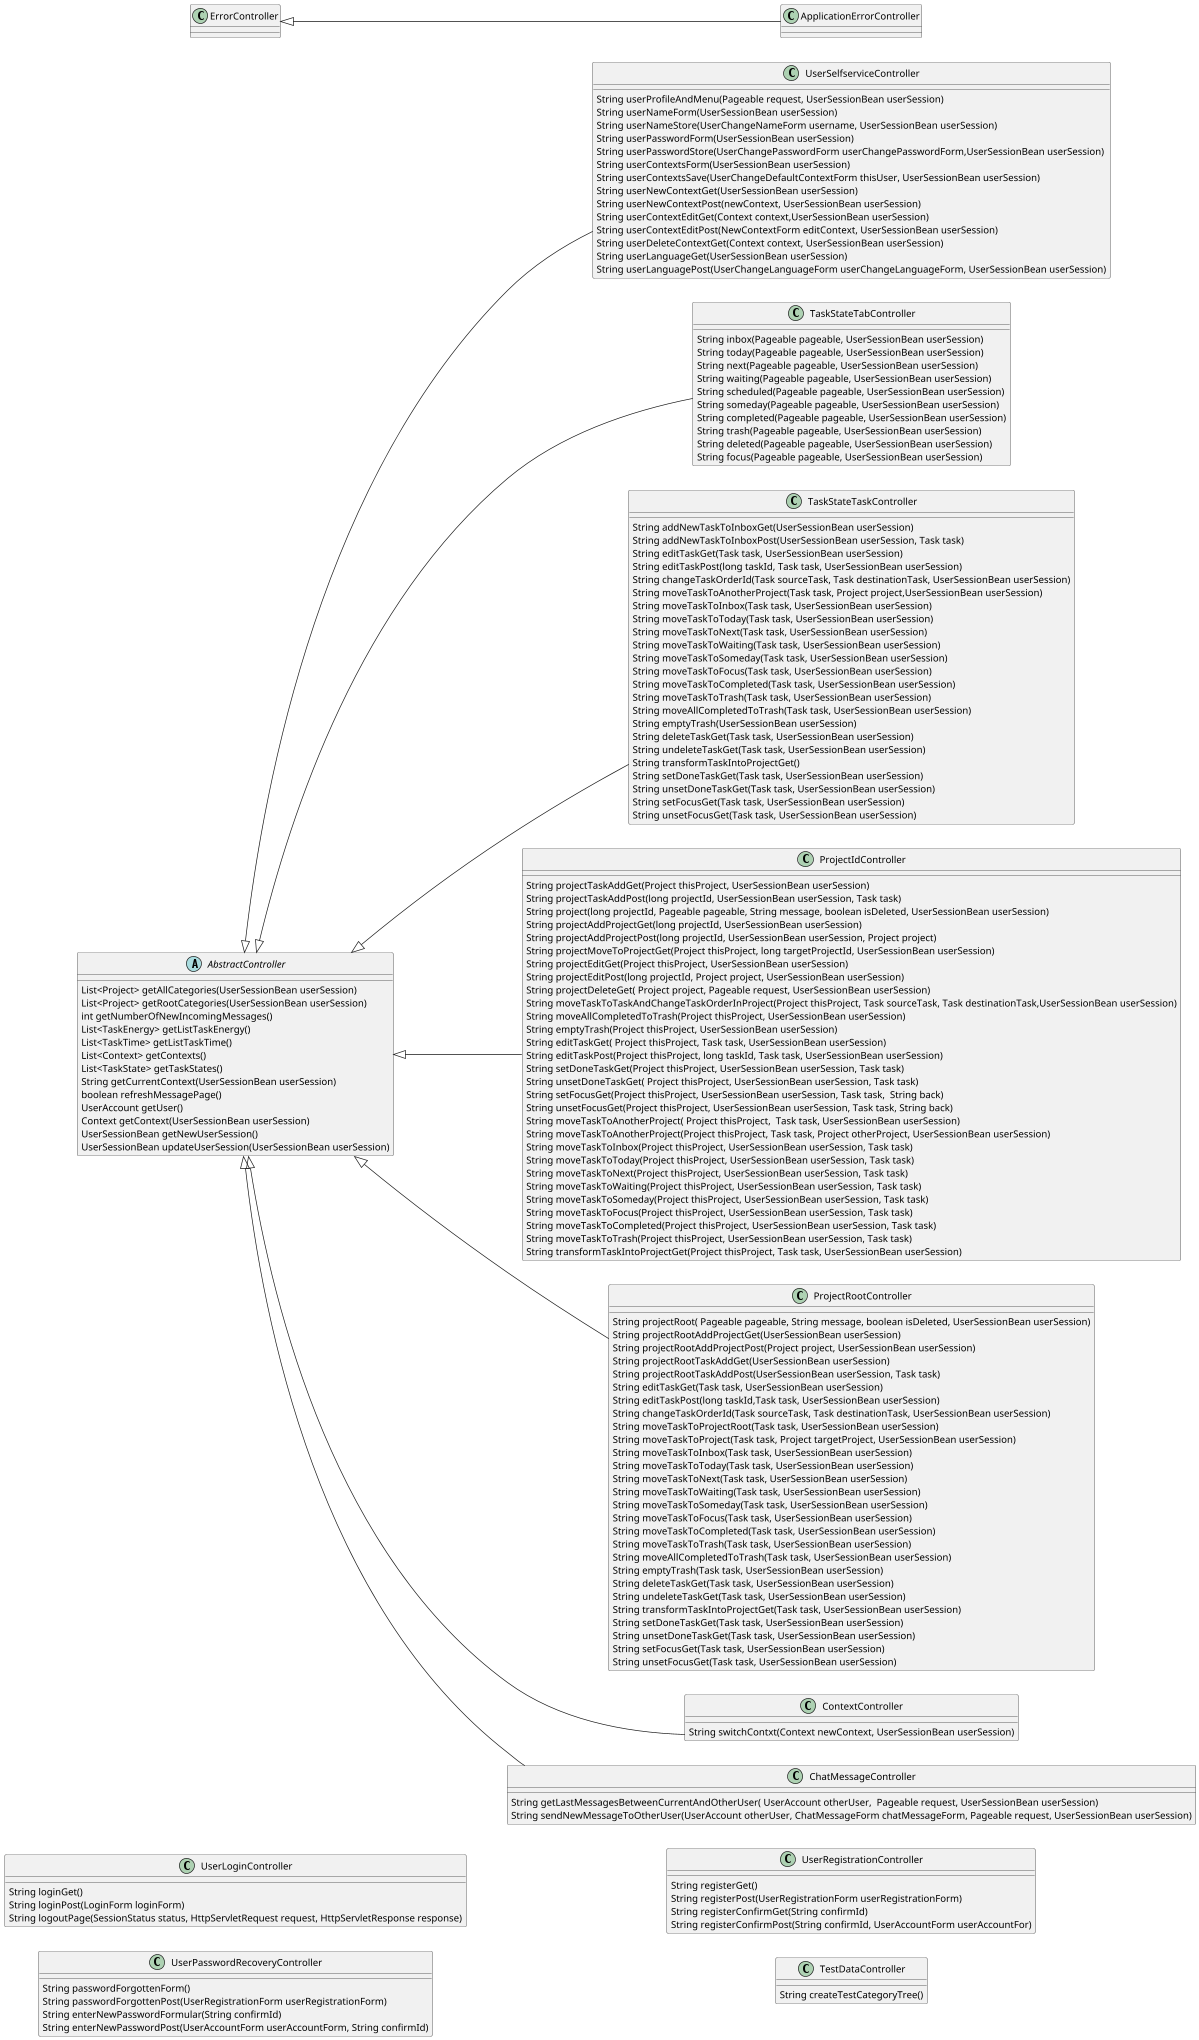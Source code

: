@startuml
'https://plantuml.com/class-diagram

left to right direction
'top to bottom direction

scale 1200 width

AbstractController <|-- UserSelfserviceController
AbstractController <|-- TaskStateTabController
AbstractController <|-- TaskStateTaskController
AbstractController <|-- ProjectIdController
AbstractController <|-- ProjectRootController
AbstractController <|-- ContextController
AbstractController <|-- ChatMessageController
ErrorController    <|-- ApplicationErrorController

abstract class AbstractController {
  List<Project> getAllCategories(UserSessionBean userSession)
  List<Project> getRootCategories(UserSessionBean userSession)
  int getNumberOfNewIncomingMessages()
  List<TaskEnergy> getListTaskEnergy()
  List<TaskTime> getListTaskTime()
  List<Context> getContexts()
  List<TaskState> getTaskStates()
  String getCurrentContext(UserSessionBean userSession)
  boolean refreshMessagePage()
  UserAccount getUser()
  Context getContext(UserSessionBean userSession)
  UserSessionBean getNewUserSession()
  UserSessionBean updateUserSession(UserSessionBean userSession)
}

class UserSelfserviceController {
  String userProfileAndMenu(Pageable request, UserSessionBean userSession)
  String userNameForm(UserSessionBean userSession)
  String userNameStore(UserChangeNameForm username, UserSessionBean userSession)
  String userPasswordForm(UserSessionBean userSession)
  String userPasswordStore(UserChangePasswordForm userChangePasswordForm,UserSessionBean userSession)
  String userContextsForm(UserSessionBean userSession)
  String userContextsSave(UserChangeDefaultContextForm thisUser, UserSessionBean userSession)
  String userNewContextGet(UserSessionBean userSession)
  String userNewContextPost(newContext, UserSessionBean userSession)
  String userContextEditGet(Context context,UserSessionBean userSession)
  String userContextEditPost(NewContextForm editContext, UserSessionBean userSession)
  String userDeleteContextGet(Context context, UserSessionBean userSession)
  String userLanguageGet(UserSessionBean userSession)
  String userLanguagePost(UserChangeLanguageForm userChangeLanguageForm, UserSessionBean userSession)
}

class UserLoginController {
  String loginGet()
  String loginPost(LoginForm loginForm)
  String logoutPage(SessionStatus status, HttpServletRequest request, HttpServletResponse response)
}

class UserPasswordRecoveryController {
  String passwordForgottenForm()
  String passwordForgottenPost(UserRegistrationForm userRegistrationForm)
  String enterNewPasswordFormular(String confirmId)
  String enterNewPasswordPost(UserAccountForm userAccountForm, String confirmId)
}

class UserRegistrationController {
  String registerGet()
  String registerPost(UserRegistrationForm userRegistrationForm)
  String registerConfirmGet(String confirmId)
  String registerConfirmPost(String confirmId, UserAccountForm userAccountFor)
}

class TestDataController {
  String createTestCategoryTree()
}

class TaskStateTabController {
 String inbox(Pageable pageable, UserSessionBean userSession)
 String today(Pageable pageable, UserSessionBean userSession)
 String next(Pageable pageable, UserSessionBean userSession)
 String waiting(Pageable pageable, UserSessionBean userSession)
 String scheduled(Pageable pageable, UserSessionBean userSession)
 String someday(Pageable pageable, UserSessionBean userSession)
 String completed(Pageable pageable, UserSessionBean userSession)
 String trash(Pageable pageable, UserSessionBean userSession)
 String deleted(Pageable pageable, UserSessionBean userSession)
 String focus(Pageable pageable, UserSessionBean userSession)
}

class TaskStateTaskController {
  String addNewTaskToInboxGet(UserSessionBean userSession)
  String addNewTaskToInboxPost(UserSessionBean userSession, Task task)
  String editTaskGet(Task task, UserSessionBean userSession)
  String editTaskPost(long taskId, Task task, UserSessionBean userSession)
  String changeTaskOrderId(Task sourceTask, Task destinationTask, UserSessionBean userSession)
  String moveTaskToAnotherProject(Task task, Project project,UserSessionBean userSession)
  String moveTaskToInbox(Task task, UserSessionBean userSession)
  String moveTaskToToday(Task task, UserSessionBean userSession)
  String moveTaskToNext(Task task, UserSessionBean userSession)
  String moveTaskToWaiting(Task task, UserSessionBean userSession)
  String moveTaskToSomeday(Task task, UserSessionBean userSession)
  String moveTaskToFocus(Task task, UserSessionBean userSession)
  String moveTaskToCompleted(Task task, UserSessionBean userSession)
  String moveTaskToTrash(Task task, UserSessionBean userSession)
  String moveAllCompletedToTrash(Task task, UserSessionBean userSession)
  String emptyTrash(UserSessionBean userSession)
  String deleteTaskGet(Task task, UserSessionBean userSession)
  String undeleteTaskGet(Task task, UserSessionBean userSession)
  String transformTaskIntoProjectGet()
  String setDoneTaskGet(Task task, UserSessionBean userSession)
  String unsetDoneTaskGet(Task task, UserSessionBean userSession)
  String setFocusGet(Task task, UserSessionBean userSession)
  String unsetFocusGet(Task task, UserSessionBean userSession)
}

class ProjectIdController {
  String projectTaskAddGet(Project thisProject, UserSessionBean userSession)
  String projectTaskAddPost(long projectId, UserSessionBean userSession, Task task)
  String project(long projectId, Pageable pageable, String message, boolean isDeleted, UserSessionBean userSession)
  String projectAddProjectGet(long projectId, UserSessionBean userSession)
  String projectAddProjectPost(long projectId, UserSessionBean userSession, Project project)
  String projectMoveToProjectGet(Project thisProject, long targetProjectId, UserSessionBean userSession)
  String projectEditGet(Project thisProject, UserSessionBean userSession)
  String projectEditPost(long projectId, Project project, UserSessionBean userSession)
  String projectDeleteGet( Project project, Pageable request, UserSessionBean userSession)
  String moveTaskToTaskAndChangeTaskOrderInProject(Project thisProject, Task sourceTask, Task destinationTask,UserSessionBean userSession)
  String moveAllCompletedToTrash(Project thisProject, UserSessionBean userSession)
  String emptyTrash(Project thisProject, UserSessionBean userSession)
  String editTaskGet( Project thisProject, Task task, UserSessionBean userSession)
  String editTaskPost(Project thisProject, long taskId, Task task, UserSessionBean userSession)
  String setDoneTaskGet(Project thisProject, UserSessionBean userSession, Task task)
  String unsetDoneTaskGet( Project thisProject, UserSessionBean userSession, Task task)
  String setFocusGet(Project thisProject, UserSessionBean userSession, Task task,  String back)
  String unsetFocusGet(Project thisProject, UserSessionBean userSession, Task task, String back)
  String moveTaskToAnotherProject( Project thisProject,  Task task, UserSessionBean userSession)
  String moveTaskToAnotherProject(Project thisProject, Task task, Project otherProject, UserSessionBean userSession)
  String moveTaskToInbox(Project thisProject, UserSessionBean userSession, Task task)
  String moveTaskToToday(Project thisProject, UserSessionBean userSession, Task task)
  String moveTaskToNext(Project thisProject, UserSessionBean userSession, Task task)
  String moveTaskToWaiting(Project thisProject, UserSessionBean userSession, Task task)
  String moveTaskToSomeday(Project thisProject, UserSessionBean userSession, Task task)
  String moveTaskToFocus(Project thisProject, UserSessionBean userSession, Task task)
  String moveTaskToCompleted(Project thisProject, UserSessionBean userSession, Task task)
  String moveTaskToTrash(Project thisProject, UserSessionBean userSession, Task task)
  String transformTaskIntoProjectGet(Project thisProject, Task task, UserSessionBean userSession)
}

class ProjectRootController {
  String projectRoot( Pageable pageable, String message, boolean isDeleted, UserSessionBean userSession)
  String projectRootAddProjectGet(UserSessionBean userSession)
  String projectRootAddProjectPost(Project project, UserSessionBean userSession)
  String projectRootTaskAddGet(UserSessionBean userSession)
  String projectRootTaskAddPost(UserSessionBean userSession, Task task)
  String editTaskGet(Task task, UserSessionBean userSession)
  String editTaskPost(long taskId,Task task, UserSessionBean userSession)
  String changeTaskOrderId(Task sourceTask, Task destinationTask, UserSessionBean userSession)
  String moveTaskToProjectRoot(Task task, UserSessionBean userSession)
  String moveTaskToProject(Task task, Project targetProject, UserSessionBean userSession)
  String moveTaskToInbox(Task task, UserSessionBean userSession)
  String moveTaskToToday(Task task, UserSessionBean userSession)
  String moveTaskToNext(Task task, UserSessionBean userSession)
  String moveTaskToWaiting(Task task, UserSessionBean userSession)
  String moveTaskToSomeday(Task task, UserSessionBean userSession)
  String moveTaskToFocus(Task task, UserSessionBean userSession)
  String moveTaskToCompleted(Task task, UserSessionBean userSession)
  String moveTaskToTrash(Task task, UserSessionBean userSession)
  String moveAllCompletedToTrash(Task task, UserSessionBean userSession)
  String emptyTrash(Task task, UserSessionBean userSession)
  String deleteTaskGet(Task task, UserSessionBean userSession)
  String undeleteTaskGet(Task task, UserSessionBean userSession)
  String transformTaskIntoProjectGet(Task task, UserSessionBean userSession)
  String setDoneTaskGet(Task task, UserSessionBean userSession)
  String unsetDoneTaskGet(Task task, UserSessionBean userSession)
  String setFocusGet(Task task, UserSessionBean userSession)
  String unsetFocusGet(Task task, UserSessionBean userSession)
}

class ContextController {
  String switchContxt(Context newContext, UserSessionBean userSession)
}

class ChatMessageController {
  String getLastMessagesBetweenCurrentAndOtherUser( UserAccount otherUser,  Pageable request, UserSessionBean userSession)
  String sendNewMessageToOtherUser(UserAccount otherUser, ChatMessageForm chatMessageForm, Pageable request, UserSessionBean userSession)
}

@enduml
